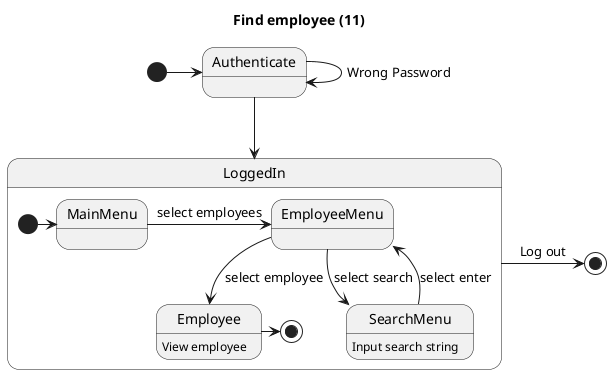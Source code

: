 @startuml SearchEmployee

title Find employee (11)


[*] -> Authenticate
Authenticate --> Authenticate: Wrong Password
Authenticate --> LoggedIn

state LoggedIn{
    
[*] -> MainMenu

MainMenu -> EmployeeMenu: select employees
EmployeeMenu --> SearchMenu: select search

SearchMenu : Input search string

SearchMenu --> EmployeeMenu: select enter

EmployeeMenu --> Employee: select employee

Employee : View employee

Employee -> [*]

}
LoggedIn -> [*] : Log out

@enduml